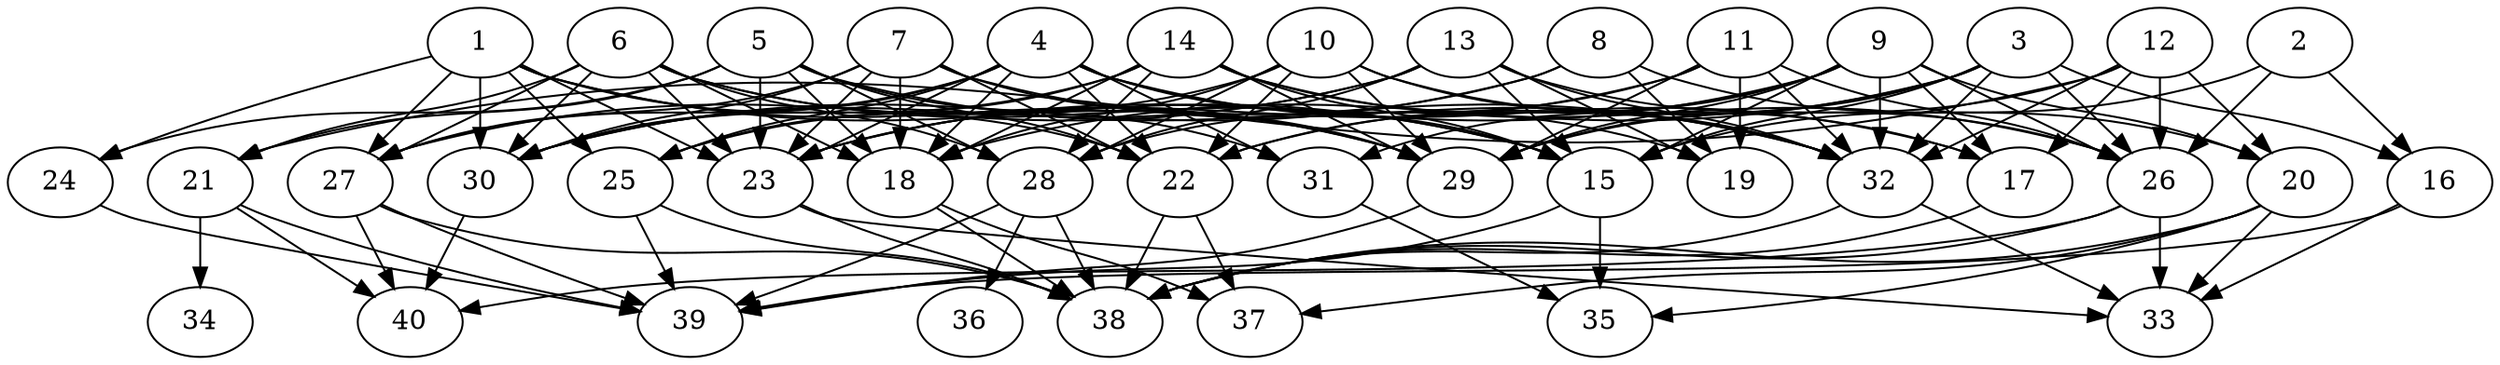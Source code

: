 // DAG automatically generated by daggen at Thu Oct  3 14:06:49 2019
// ./daggen --dot -n 40 --ccr 0.5 --fat 0.7 --regular 0.5 --density 0.6 --mindata 5242880 --maxdata 52428800 
digraph G {
  1 [size="31156224", alpha="0.17", expect_size="15578112"] 
  1 -> 15 [size ="15578112"]
  1 -> 22 [size ="15578112"]
  1 -> 23 [size ="15578112"]
  1 -> 24 [size ="15578112"]
  1 -> 25 [size ="15578112"]
  1 -> 27 [size ="15578112"]
  1 -> 29 [size ="15578112"]
  1 -> 30 [size ="15578112"]
  2 [size="22689792", alpha="0.01", expect_size="11344896"] 
  2 -> 15 [size ="11344896"]
  2 -> 16 [size ="11344896"]
  2 -> 26 [size ="11344896"]
  3 [size="78782464", alpha="0.15", expect_size="39391232"] 
  3 -> 15 [size ="39391232"]
  3 -> 16 [size ="39391232"]
  3 -> 18 [size ="39391232"]
  3 -> 22 [size ="39391232"]
  3 -> 26 [size ="39391232"]
  3 -> 29 [size ="39391232"]
  3 -> 32 [size ="39391232"]
  4 [size="43880448", alpha="0.17", expect_size="21940224"] 
  4 -> 15 [size ="21940224"]
  4 -> 17 [size ="21940224"]
  4 -> 18 [size ="21940224"]
  4 -> 19 [size ="21940224"]
  4 -> 22 [size ="21940224"]
  4 -> 23 [size ="21940224"]
  4 -> 25 [size ="21940224"]
  4 -> 27 [size ="21940224"]
  4 -> 30 [size ="21940224"]
  4 -> 31 [size ="21940224"]
  5 [size="16019456", alpha="0.19", expect_size="8009728"] 
  5 -> 18 [size ="8009728"]
  5 -> 21 [size ="8009728"]
  5 -> 22 [size ="8009728"]
  5 -> 23 [size ="8009728"]
  5 -> 24 [size ="8009728"]
  5 -> 28 [size ="8009728"]
  5 -> 31 [size ="8009728"]
  5 -> 32 [size ="8009728"]
  6 [size="81053696", alpha="0.06", expect_size="40526848"] 
  6 -> 15 [size ="40526848"]
  6 -> 18 [size ="40526848"]
  6 -> 21 [size ="40526848"]
  6 -> 23 [size ="40526848"]
  6 -> 27 [size ="40526848"]
  6 -> 28 [size ="40526848"]
  6 -> 29 [size ="40526848"]
  6 -> 30 [size ="40526848"]
  7 [size="53630976", alpha="0.07", expect_size="26815488"] 
  7 -> 18 [size ="26815488"]
  7 -> 22 [size ="26815488"]
  7 -> 23 [size ="26815488"]
  7 -> 27 [size ="26815488"]
  7 -> 29 [size ="26815488"]
  7 -> 30 [size ="26815488"]
  7 -> 32 [size ="26815488"]
  8 [size="83814400", alpha="0.02", expect_size="41907200"] 
  8 -> 19 [size ="41907200"]
  8 -> 20 [size ="41907200"]
  8 -> 23 [size ="41907200"]
  8 -> 30 [size ="41907200"]
  9 [size="84697088", alpha="0.14", expect_size="42348544"] 
  9 -> 15 [size ="42348544"]
  9 -> 17 [size ="42348544"]
  9 -> 20 [size ="42348544"]
  9 -> 22 [size ="42348544"]
  9 -> 23 [size ="42348544"]
  9 -> 26 [size ="42348544"]
  9 -> 29 [size ="42348544"]
  9 -> 31 [size ="42348544"]
  9 -> 32 [size ="42348544"]
  10 [size="28633088", alpha="0.12", expect_size="14316544"] 
  10 -> 17 [size ="14316544"]
  10 -> 18 [size ="14316544"]
  10 -> 22 [size ="14316544"]
  10 -> 25 [size ="14316544"]
  10 -> 28 [size ="14316544"]
  10 -> 29 [size ="14316544"]
  10 -> 32 [size ="14316544"]
  11 [size="86632448", alpha="0.05", expect_size="43316224"] 
  11 -> 19 [size ="43316224"]
  11 -> 23 [size ="43316224"]
  11 -> 26 [size ="43316224"]
  11 -> 28 [size ="43316224"]
  11 -> 29 [size ="43316224"]
  11 -> 32 [size ="43316224"]
  12 [size="72185856", alpha="0.01", expect_size="36092928"] 
  12 -> 17 [size ="36092928"]
  12 -> 20 [size ="36092928"]
  12 -> 21 [size ="36092928"]
  12 -> 26 [size ="36092928"]
  12 -> 29 [size ="36092928"]
  12 -> 32 [size ="36092928"]
  13 [size="74686464", alpha="0.15", expect_size="37343232"] 
  13 -> 15 [size ="37343232"]
  13 -> 19 [size ="37343232"]
  13 -> 26 [size ="37343232"]
  13 -> 27 [size ="37343232"]
  13 -> 28 [size ="37343232"]
  13 -> 30 [size ="37343232"]
  13 -> 32 [size ="37343232"]
  14 [size="53250048", alpha="0.07", expect_size="26625024"] 
  14 -> 15 [size ="26625024"]
  14 -> 18 [size ="26625024"]
  14 -> 25 [size ="26625024"]
  14 -> 26 [size ="26625024"]
  14 -> 28 [size ="26625024"]
  14 -> 29 [size ="26625024"]
  14 -> 30 [size ="26625024"]
  14 -> 32 [size ="26625024"]
  15 [size="38344704", alpha="0.13", expect_size="19172352"] 
  15 -> 35 [size ="19172352"]
  15 -> 39 [size ="19172352"]
  16 [size="34637824", alpha="0.19", expect_size="17318912"] 
  16 -> 33 [size ="17318912"]
  16 -> 39 [size ="17318912"]
  17 [size="65163264", alpha="0.13", expect_size="32581632"] 
  17 -> 38 [size ="32581632"]
  18 [size="96264192", alpha="0.17", expect_size="48132096"] 
  18 -> 37 [size ="48132096"]
  18 -> 38 [size ="48132096"]
  19 [size="10520576", alpha="0.06", expect_size="5260288"] 
  20 [size="77965312", alpha="0.07", expect_size="38982656"] 
  20 -> 33 [size ="38982656"]
  20 -> 35 [size ="38982656"]
  20 -> 37 [size ="38982656"]
  20 -> 38 [size ="38982656"]
  21 [size="41736192", alpha="0.12", expect_size="20868096"] 
  21 -> 34 [size ="20868096"]
  21 -> 39 [size ="20868096"]
  21 -> 40 [size ="20868096"]
  22 [size="67356672", alpha="0.20", expect_size="33678336"] 
  22 -> 37 [size ="33678336"]
  22 -> 38 [size ="33678336"]
  23 [size="70449152", alpha="0.02", expect_size="35224576"] 
  23 -> 33 [size ="35224576"]
  23 -> 38 [size ="35224576"]
  24 [size="48259072", alpha="0.11", expect_size="24129536"] 
  24 -> 39 [size ="24129536"]
  25 [size="81076224", alpha="0.02", expect_size="40538112"] 
  25 -> 38 [size ="40538112"]
  25 -> 39 [size ="40538112"]
  26 [size="50257920", alpha="0.08", expect_size="25128960"] 
  26 -> 33 [size ="25128960"]
  26 -> 38 [size ="25128960"]
  26 -> 40 [size ="25128960"]
  27 [size="45678592", alpha="0.02", expect_size="22839296"] 
  27 -> 38 [size ="22839296"]
  27 -> 39 [size ="22839296"]
  27 -> 40 [size ="22839296"]
  28 [size="12640256", alpha="0.13", expect_size="6320128"] 
  28 -> 36 [size ="6320128"]
  28 -> 38 [size ="6320128"]
  28 -> 39 [size ="6320128"]
  29 [size="95016960", alpha="0.18", expect_size="47508480"] 
  29 -> 39 [size ="47508480"]
  30 [size="27144192", alpha="0.08", expect_size="13572096"] 
  30 -> 40 [size ="13572096"]
  31 [size="57901056", alpha="0.14", expect_size="28950528"] 
  31 -> 35 [size ="28950528"]
  32 [size="19212288", alpha="0.13", expect_size="9606144"] 
  32 -> 33 [size ="9606144"]
  32 -> 38 [size ="9606144"]
  33 [size="17655808", alpha="0.06", expect_size="8827904"] 
  34 [size="27160576", alpha="0.08", expect_size="13580288"] 
  35 [size="81121280", alpha="0.15", expect_size="40560640"] 
  36 [size="90701824", alpha="0.08", expect_size="45350912"] 
  37 [size="32096256", alpha="0.12", expect_size="16048128"] 
  38 [size="42829824", alpha="0.15", expect_size="21414912"] 
  39 [size="101853184", alpha="0.17", expect_size="50926592"] 
  40 [size="94640128", alpha="0.14", expect_size="47320064"] 
}
